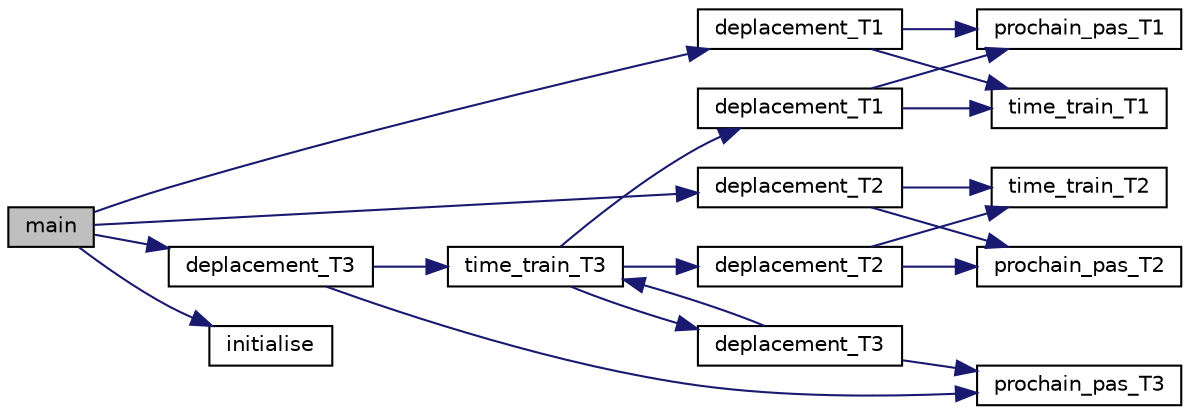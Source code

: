 digraph "main"
{
  edge [fontname="Helvetica",fontsize="10",labelfontname="Helvetica",labelfontsize="10"];
  node [fontname="Helvetica",fontsize="10",shape=record];
  rankdir="LR";
  Node1 [label="main",height=0.2,width=0.4,color="black", fillcolor="grey75", style="filled", fontcolor="black"];
  Node1 -> Node2 [color="midnightblue",fontsize="10",style="solid",fontname="Helvetica"];
  Node2 [label="deplacement_T1",height=0.2,width=0.4,color="black", fillcolor="white", style="filled",URL="$ptr__projet__sem_8c.html#a7185cd20e233455743288c5d692bb130"];
  Node2 -> Node3 [color="midnightblue",fontsize="10",style="solid",fontname="Helvetica"];
  Node3 [label="prochain_pas_T1",height=0.2,width=0.4,color="black", fillcolor="white", style="filled",URL="$thread_8h.html#aff6bc32e57d47216217ebbb7890bf4af"];
  Node2 -> Node4 [color="midnightblue",fontsize="10",style="solid",fontname="Helvetica"];
  Node4 [label="time_train_T1",height=0.2,width=0.4,color="black", fillcolor="white", style="filled",URL="$thread_8h.html#a97ecb557842d66a63215cdf696f6d993"];
  Node1 -> Node5 [color="midnightblue",fontsize="10",style="solid",fontname="Helvetica"];
  Node5 [label="deplacement_T2",height=0.2,width=0.4,color="black", fillcolor="white", style="filled",URL="$ptr__projet__sem_8c.html#acfa78f185932b5fcac684c80e44d0429"];
  Node5 -> Node6 [color="midnightblue",fontsize="10",style="solid",fontname="Helvetica"];
  Node6 [label="prochain_pas_T2",height=0.2,width=0.4,color="black", fillcolor="white", style="filled",URL="$thread_8h.html#a469e2bd2c231515df970dba87c13e16c"];
  Node5 -> Node7 [color="midnightblue",fontsize="10",style="solid",fontname="Helvetica"];
  Node7 [label="time_train_T2",height=0.2,width=0.4,color="black", fillcolor="white", style="filled",URL="$thread_8h.html#a4d2b882cc832c29fc37db431e3c5ff03"];
  Node1 -> Node8 [color="midnightblue",fontsize="10",style="solid",fontname="Helvetica"];
  Node8 [label="deplacement_T3",height=0.2,width=0.4,color="black", fillcolor="white", style="filled",URL="$ptr__projet__sem_8c.html#a84dc3def25074ac3a226d5d290b53669"];
  Node8 -> Node9 [color="midnightblue",fontsize="10",style="solid",fontname="Helvetica"];
  Node9 [label="prochain_pas_T3",height=0.2,width=0.4,color="black", fillcolor="white", style="filled",URL="$thread_8h.html#a170e106aa147f3835461922f4bbe14e5"];
  Node8 -> Node10 [color="midnightblue",fontsize="10",style="solid",fontname="Helvetica"];
  Node10 [label="time_train_T3",height=0.2,width=0.4,color="black", fillcolor="white", style="filled",URL="$thread_8h.html#aecb2e7d539e0265c8fa7dfbfcd3da1de"];
  Node10 -> Node11 [color="midnightblue",fontsize="10",style="solid",fontname="Helvetica"];
  Node11 [label="deplacement_T1",height=0.2,width=0.4,color="black", fillcolor="white", style="filled",URL="$thread_8h.html#a7185cd20e233455743288c5d692bb130"];
  Node11 -> Node3 [color="midnightblue",fontsize="10",style="solid",fontname="Helvetica"];
  Node11 -> Node4 [color="midnightblue",fontsize="10",style="solid",fontname="Helvetica"];
  Node10 -> Node12 [color="midnightblue",fontsize="10",style="solid",fontname="Helvetica"];
  Node12 [label="deplacement_T2",height=0.2,width=0.4,color="black", fillcolor="white", style="filled",URL="$thread_8h.html#acfa78f185932b5fcac684c80e44d0429"];
  Node12 -> Node6 [color="midnightblue",fontsize="10",style="solid",fontname="Helvetica"];
  Node12 -> Node7 [color="midnightblue",fontsize="10",style="solid",fontname="Helvetica"];
  Node10 -> Node13 [color="midnightblue",fontsize="10",style="solid",fontname="Helvetica"];
  Node13 [label="deplacement_T3",height=0.2,width=0.4,color="black", fillcolor="white", style="filled",URL="$thread_8h.html#a84dc3def25074ac3a226d5d290b53669"];
  Node13 -> Node9 [color="midnightblue",fontsize="10",style="solid",fontname="Helvetica"];
  Node13 -> Node10 [color="midnightblue",fontsize="10",style="solid",fontname="Helvetica"];
  Node1 -> Node14 [color="midnightblue",fontsize="10",style="solid",fontname="Helvetica"];
  Node14 [label="initialise",height=0.2,width=0.4,color="black", fillcolor="white", style="filled",URL="$thread_8h.html#a18abf8b19283101238a77c9e6865b673"];
}
